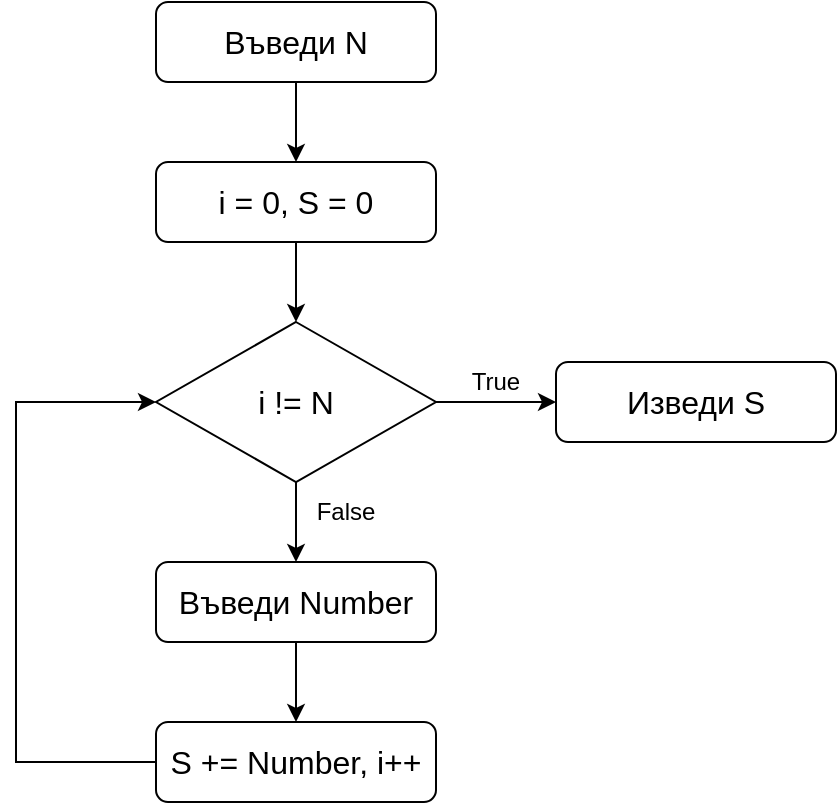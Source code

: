 <mxfile version="21.2.1" type="device">
  <diagram name="Страница-1" id="Kkm_17gczQsWOFMcUpDR">
    <mxGraphModel dx="538" dy="277" grid="1" gridSize="10" guides="1" tooltips="1" connect="1" arrows="1" fold="1" page="1" pageScale="1" pageWidth="827" pageHeight="1169" math="0" shadow="0">
      <root>
        <mxCell id="0" />
        <mxCell id="1" parent="0" />
        <mxCell id="eDFQ9eTO8zjVQvR6sslH-44" style="edgeStyle=orthogonalEdgeStyle;rounded=0;orthogonalLoop=1;jettySize=auto;html=1;entryX=0.5;entryY=0;entryDx=0;entryDy=0;" edge="1" parent="1" source="eDFQ9eTO8zjVQvR6sslH-2" target="eDFQ9eTO8zjVQvR6sslH-45">
          <mxGeometry relative="1" as="geometry">
            <mxPoint x="190" y="160" as="targetPoint" />
          </mxGeometry>
        </mxCell>
        <mxCell id="eDFQ9eTO8zjVQvR6sslH-2" value="Въведи N" style="rounded=1;whiteSpace=wrap;html=1;fontSize=16;" vertex="1" parent="1">
          <mxGeometry x="130" y="80" width="140" height="40" as="geometry" />
        </mxCell>
        <mxCell id="eDFQ9eTO8zjVQvR6sslH-49" style="edgeStyle=orthogonalEdgeStyle;rounded=0;orthogonalLoop=1;jettySize=auto;html=1;entryX=0.5;entryY=0;entryDx=0;entryDy=0;" edge="1" parent="1" source="eDFQ9eTO8zjVQvR6sslH-45" target="eDFQ9eTO8zjVQvR6sslH-48">
          <mxGeometry relative="1" as="geometry" />
        </mxCell>
        <mxCell id="eDFQ9eTO8zjVQvR6sslH-45" value="i = 0, S = 0" style="rounded=1;whiteSpace=wrap;html=1;fontSize=16;" vertex="1" parent="1">
          <mxGeometry x="130" y="160" width="140" height="40" as="geometry" />
        </mxCell>
        <mxCell id="eDFQ9eTO8zjVQvR6sslH-56" style="edgeStyle=orthogonalEdgeStyle;rounded=0;orthogonalLoop=1;jettySize=auto;html=1;entryX=0.5;entryY=0;entryDx=0;entryDy=0;" edge="1" parent="1" source="eDFQ9eTO8zjVQvR6sslH-48" target="eDFQ9eTO8zjVQvR6sslH-55">
          <mxGeometry relative="1" as="geometry" />
        </mxCell>
        <mxCell id="eDFQ9eTO8zjVQvR6sslH-48" value="i != N" style="rhombus;whiteSpace=wrap;html=1;fontSize=16;" vertex="1" parent="1">
          <mxGeometry x="130" y="240" width="140" height="80" as="geometry" />
        </mxCell>
        <mxCell id="eDFQ9eTO8zjVQvR6sslH-59" style="edgeStyle=orthogonalEdgeStyle;rounded=0;orthogonalLoop=1;jettySize=auto;html=1;entryX=0.5;entryY=0;entryDx=0;entryDy=0;" edge="1" parent="1" source="eDFQ9eTO8zjVQvR6sslH-55" target="eDFQ9eTO8zjVQvR6sslH-58">
          <mxGeometry relative="1" as="geometry" />
        </mxCell>
        <mxCell id="eDFQ9eTO8zjVQvR6sslH-55" value="Въведи Number" style="rounded=1;whiteSpace=wrap;html=1;fontSize=16;" vertex="1" parent="1">
          <mxGeometry x="130" y="360" width="140" height="40" as="geometry" />
        </mxCell>
        <mxCell id="eDFQ9eTO8zjVQvR6sslH-60" style="edgeStyle=orthogonalEdgeStyle;rounded=0;orthogonalLoop=1;jettySize=auto;html=1;entryX=0;entryY=0.5;entryDx=0;entryDy=0;" edge="1" parent="1" source="eDFQ9eTO8zjVQvR6sslH-58" target="eDFQ9eTO8zjVQvR6sslH-48">
          <mxGeometry relative="1" as="geometry">
            <mxPoint x="60" y="280" as="targetPoint" />
            <Array as="points">
              <mxPoint x="60" y="460" />
              <mxPoint x="60" y="280" />
            </Array>
          </mxGeometry>
        </mxCell>
        <mxCell id="eDFQ9eTO8zjVQvR6sslH-58" value="S += Number, i++" style="rounded=1;whiteSpace=wrap;html=1;fontSize=16;" vertex="1" parent="1">
          <mxGeometry x="130" y="440" width="140" height="40" as="geometry" />
        </mxCell>
        <mxCell id="eDFQ9eTO8zjVQvR6sslH-61" value="Изведи S" style="rounded=1;whiteSpace=wrap;html=1;fontSize=16;" vertex="1" parent="1">
          <mxGeometry x="330" y="260" width="140" height="40" as="geometry" />
        </mxCell>
        <mxCell id="eDFQ9eTO8zjVQvR6sslH-62" value="True" style="text;html=1;strokeColor=none;fillColor=none;align=center;verticalAlign=middle;whiteSpace=wrap;rounded=0;" vertex="1" parent="1">
          <mxGeometry x="270" y="260" width="60" height="20" as="geometry" />
        </mxCell>
        <mxCell id="eDFQ9eTO8zjVQvR6sslH-63" value="False" style="text;html=1;strokeColor=none;fillColor=none;align=center;verticalAlign=middle;whiteSpace=wrap;rounded=0;" vertex="1" parent="1">
          <mxGeometry x="200" y="320" width="50" height="30" as="geometry" />
        </mxCell>
        <mxCell id="eDFQ9eTO8zjVQvR6sslH-64" style="edgeStyle=orthogonalEdgeStyle;rounded=0;orthogonalLoop=1;jettySize=auto;html=1;exitX=0;exitY=1;exitDx=0;exitDy=0;entryX=1;entryY=1;entryDx=0;entryDy=0;" edge="1" parent="1" source="eDFQ9eTO8zjVQvR6sslH-62" target="eDFQ9eTO8zjVQvR6sslH-62">
          <mxGeometry relative="1" as="geometry">
            <Array as="points">
              <mxPoint x="300" y="280" />
              <mxPoint x="300" y="280" />
            </Array>
          </mxGeometry>
        </mxCell>
      </root>
    </mxGraphModel>
  </diagram>
</mxfile>
